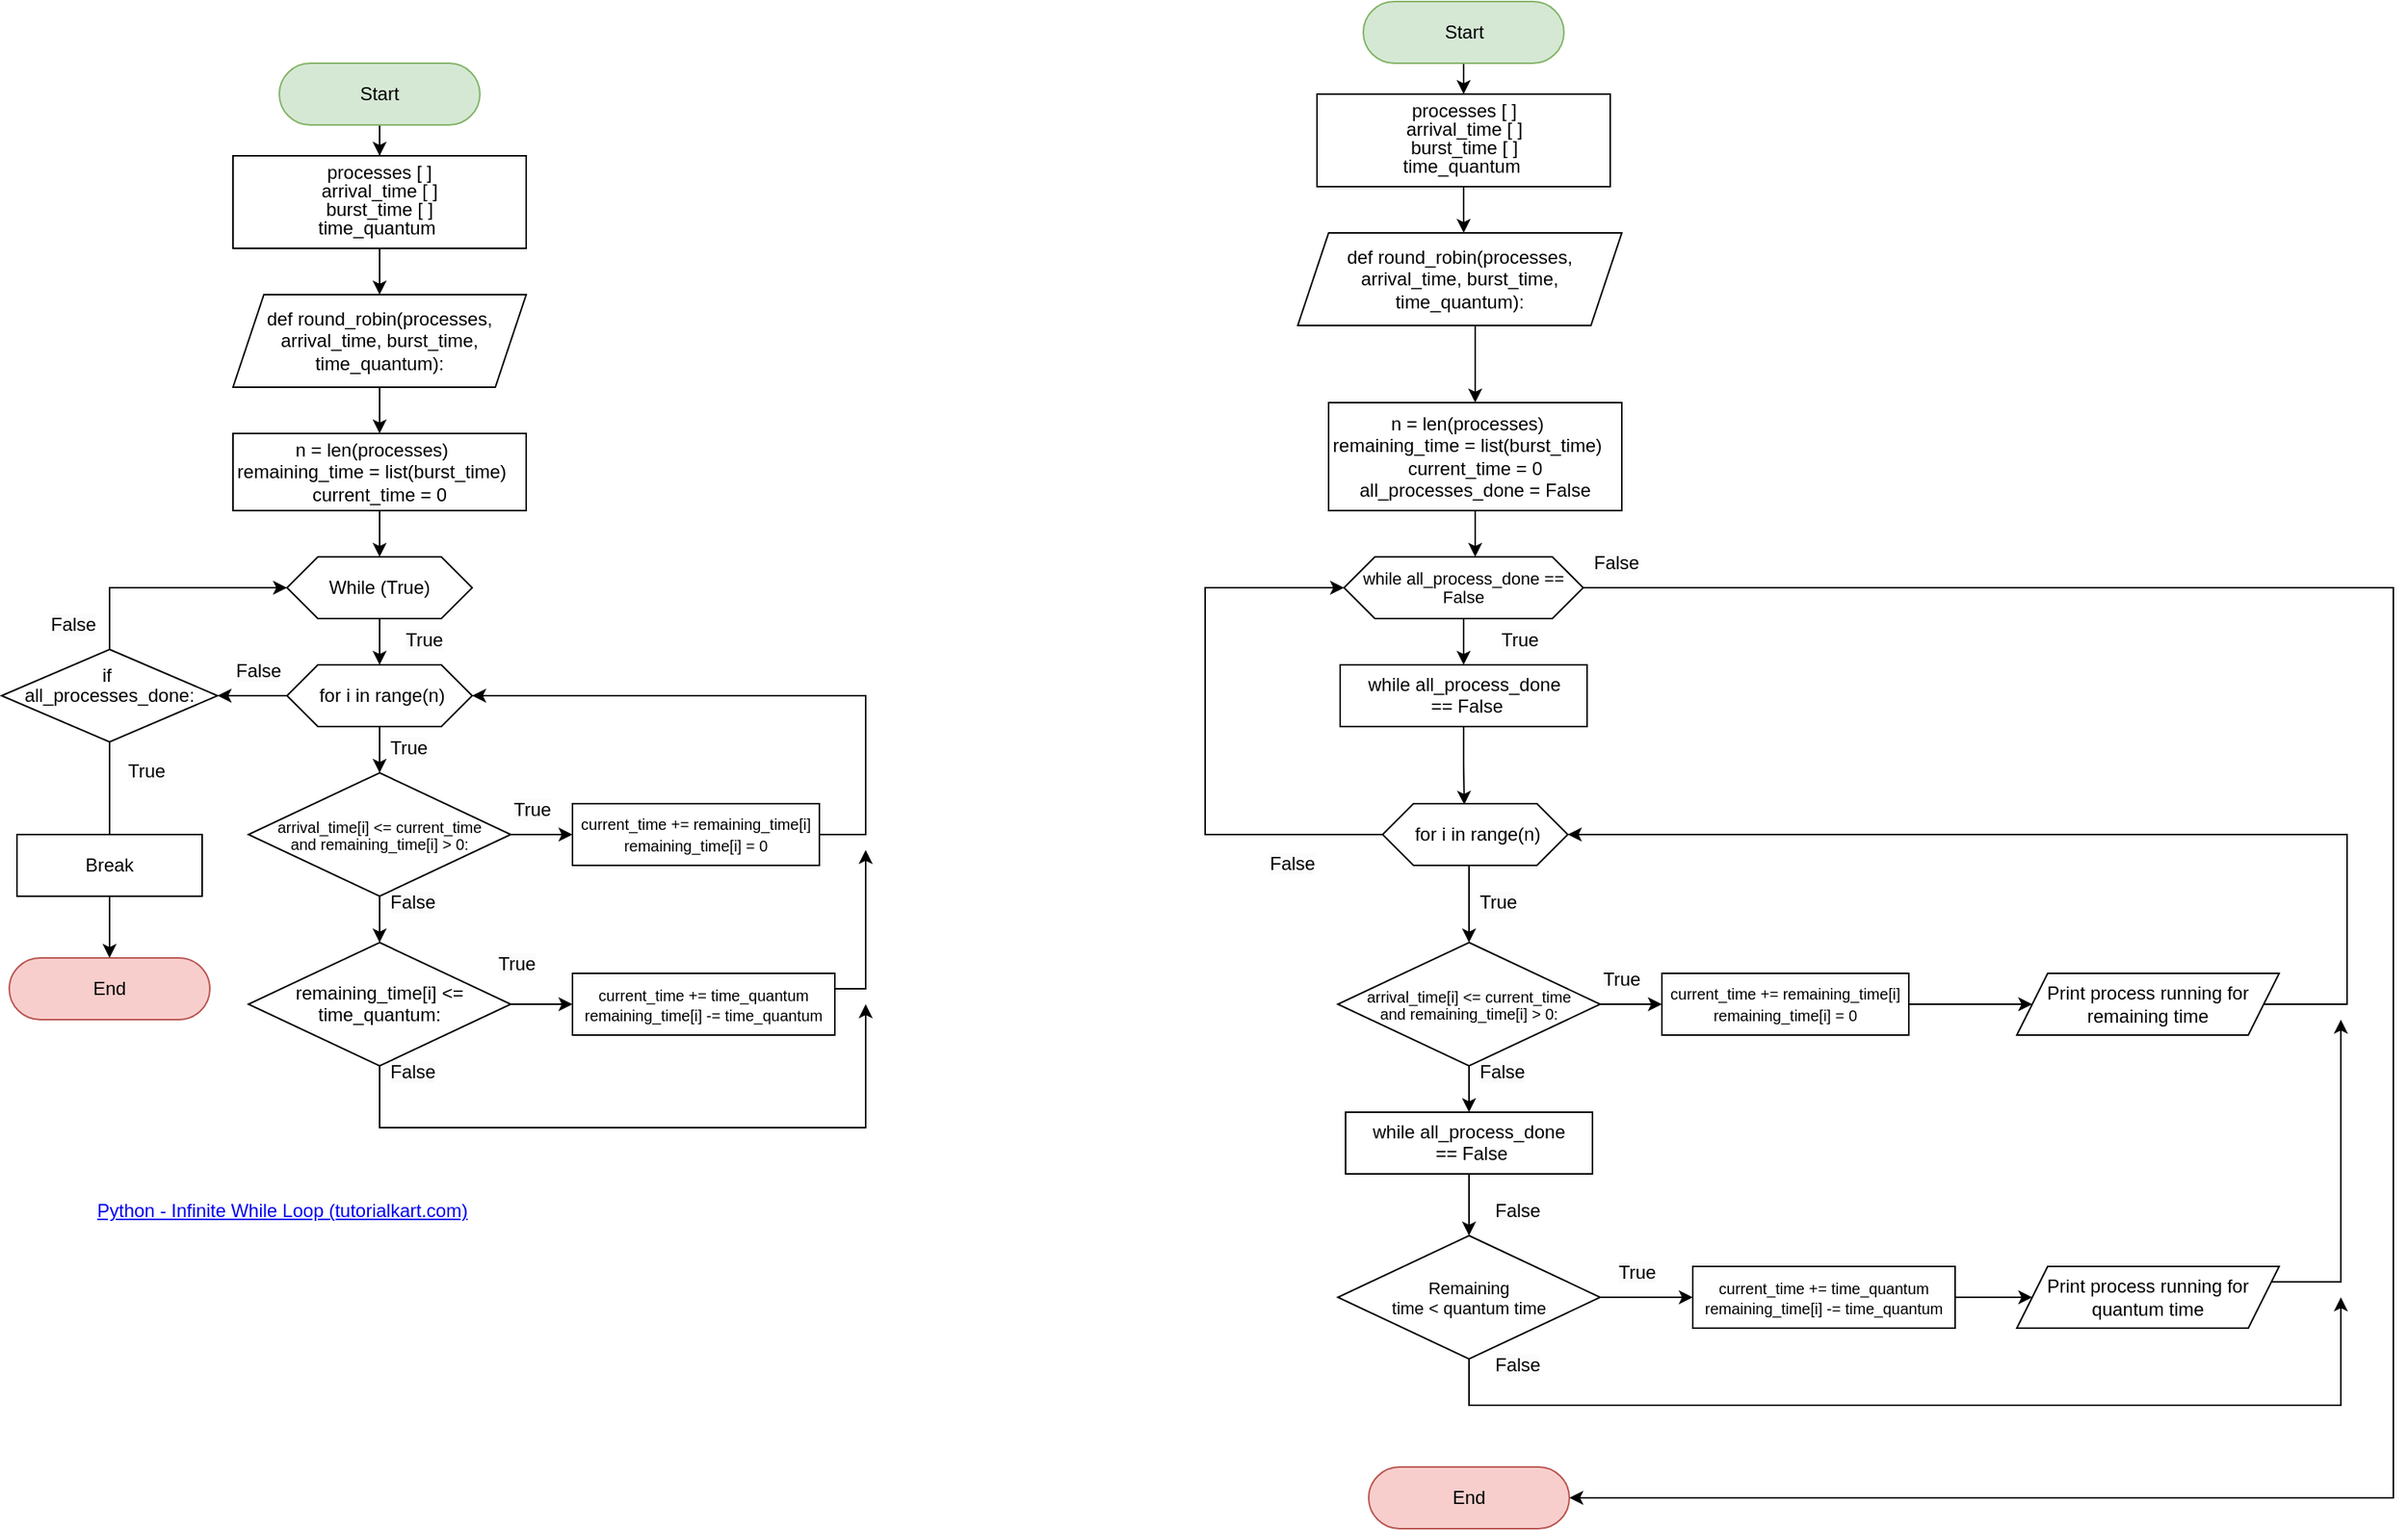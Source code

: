<mxfile version="22.1.5" type="github">
  <diagram name="Page-1" id="GzDkK3Wdm-paOA56kU2o">
    <mxGraphModel dx="808" dy="433" grid="1" gridSize="10" guides="1" tooltips="1" connect="1" arrows="1" fold="1" page="1" pageScale="1" pageWidth="827" pageHeight="1169" math="0" shadow="0">
      <root>
        <mxCell id="0" />
        <mxCell id="1" parent="0" />
        <mxCell id="nh16xZnF35ZIOP_AyppK-23" value="" style="edgeStyle=orthogonalEdgeStyle;rounded=0;orthogonalLoop=1;jettySize=auto;html=1;entryX=0.5;entryY=0;entryDx=0;entryDy=0;" parent="1" source="nh16xZnF35ZIOP_AyppK-1" target="nh16xZnF35ZIOP_AyppK-2" edge="1">
          <mxGeometry relative="1" as="geometry" />
        </mxCell>
        <mxCell id="nh16xZnF35ZIOP_AyppK-1" value="Start" style="rounded=1;whiteSpace=wrap;html=1;arcSize=50;fillColor=#d5e8d4;strokeColor=#82b366;" parent="1" vertex="1">
          <mxGeometry x="230" y="140" width="130" height="40" as="geometry" />
        </mxCell>
        <mxCell id="nh16xZnF35ZIOP_AyppK-25" value="" style="edgeStyle=orthogonalEdgeStyle;rounded=0;orthogonalLoop=1;jettySize=auto;html=1;" parent="1" source="nh16xZnF35ZIOP_AyppK-2" target="nh16xZnF35ZIOP_AyppK-3" edge="1">
          <mxGeometry relative="1" as="geometry" />
        </mxCell>
        <mxCell id="nh16xZnF35ZIOP_AyppK-2" value="&lt;p style=&quot;line-height: 0%;&quot; align=&quot;center&quot; class=&quot;MsoNormal&quot;&gt;processes [ ]&lt;/p&gt;&lt;p style=&quot;line-height: 0%;&quot; align=&quot;center&quot; class=&quot;MsoNormal&quot;&gt;arrival_time [ ]&lt;/p&gt;&lt;p style=&quot;line-height: 0%;&quot; align=&quot;center&quot; class=&quot;MsoNormal&quot;&gt;burst_time [ ]&lt;/p&gt;&lt;p style=&quot;line-height: 0%;&quot; align=&quot;center&quot; class=&quot;MsoNormal&quot;&gt;time_quantum&amp;nbsp;&lt;/p&gt;&lt;div style=&quot;line-height: 0%;&quot;&gt;&lt;br&gt;&lt;/div&gt;" style="rounded=0;whiteSpace=wrap;html=1;" parent="1" vertex="1">
          <mxGeometry x="200" y="200" width="190" height="60" as="geometry" />
        </mxCell>
        <mxCell id="nh16xZnF35ZIOP_AyppK-28" style="edgeStyle=orthogonalEdgeStyle;rounded=0;orthogonalLoop=1;jettySize=auto;html=1;entryX=0.5;entryY=0;entryDx=0;entryDy=0;" parent="1" source="nh16xZnF35ZIOP_AyppK-3" target="nh16xZnF35ZIOP_AyppK-4" edge="1">
          <mxGeometry relative="1" as="geometry" />
        </mxCell>
        <mxCell id="nh16xZnF35ZIOP_AyppK-3" value="&lt;p align=&quot;center&quot; class=&quot;MsoNormal&quot;&gt;def round_robin(processes, arrival_time, burst_time, time_quantum):&lt;/p&gt;" style="shape=parallelogram;perimeter=parallelogramPerimeter;whiteSpace=wrap;html=1;fixedSize=1;" parent="1" vertex="1">
          <mxGeometry x="200" y="290" width="190" height="60" as="geometry" />
        </mxCell>
        <mxCell id="nh16xZnF35ZIOP_AyppK-29" style="edgeStyle=orthogonalEdgeStyle;rounded=0;orthogonalLoop=1;jettySize=auto;html=1;" parent="1" source="nh16xZnF35ZIOP_AyppK-4" target="nh16xZnF35ZIOP_AyppK-6" edge="1">
          <mxGeometry relative="1" as="geometry" />
        </mxCell>
        <mxCell id="nh16xZnF35ZIOP_AyppK-4" value="&lt;p align=&quot;center&quot; class=&quot;MsoNormal&quot;&gt;n = len(processes)&lt;span style=&quot;background-color: initial;&quot;&gt;&amp;nbsp; &amp;nbsp; remaining_time = list(burst_time)&lt;/span&gt;&lt;span style=&quot;background-color: initial;&quot;&gt;&amp;nbsp; &amp;nbsp; current_time = 0&lt;/span&gt;&lt;/p&gt;" style="rounded=0;whiteSpace=wrap;html=1;" parent="1" vertex="1">
          <mxGeometry x="200" y="380" width="190" height="50" as="geometry" />
        </mxCell>
        <mxCell id="nh16xZnF35ZIOP_AyppK-31" style="edgeStyle=orthogonalEdgeStyle;rounded=0;orthogonalLoop=1;jettySize=auto;html=1;entryX=0.5;entryY=0;entryDx=0;entryDy=0;" parent="1" source="nh16xZnF35ZIOP_AyppK-6" target="nh16xZnF35ZIOP_AyppK-7" edge="1">
          <mxGeometry relative="1" as="geometry" />
        </mxCell>
        <mxCell id="nh16xZnF35ZIOP_AyppK-6" value="While (True)" style="shape=hexagon;perimeter=hexagonPerimeter2;whiteSpace=wrap;html=1;fixedSize=1;" parent="1" vertex="1">
          <mxGeometry x="235" y="460" width="120" height="40" as="geometry" />
        </mxCell>
        <mxCell id="nh16xZnF35ZIOP_AyppK-18" value="" style="edgeStyle=orthogonalEdgeStyle;rounded=0;orthogonalLoop=1;jettySize=auto;html=1;" parent="1" source="nh16xZnF35ZIOP_AyppK-7" target="nh16xZnF35ZIOP_AyppK-17" edge="1">
          <mxGeometry relative="1" as="geometry" />
        </mxCell>
        <mxCell id="nh16xZnF35ZIOP_AyppK-33" style="edgeStyle=orthogonalEdgeStyle;rounded=0;orthogonalLoop=1;jettySize=auto;html=1;entryX=0.5;entryY=0;entryDx=0;entryDy=0;" parent="1" source="nh16xZnF35ZIOP_AyppK-7" target="nh16xZnF35ZIOP_AyppK-9" edge="1">
          <mxGeometry relative="1" as="geometry" />
        </mxCell>
        <mxCell id="nh16xZnF35ZIOP_AyppK-7" value="&amp;nbsp;for i in range(n)" style="shape=hexagon;perimeter=hexagonPerimeter2;whiteSpace=wrap;html=1;fixedSize=1;" parent="1" vertex="1">
          <mxGeometry x="235" y="530" width="120" height="40" as="geometry" />
        </mxCell>
        <mxCell id="nh16xZnF35ZIOP_AyppK-19" value="" style="edgeStyle=orthogonalEdgeStyle;rounded=0;orthogonalLoop=1;jettySize=auto;html=1;" parent="1" source="nh16xZnF35ZIOP_AyppK-9" target="nh16xZnF35ZIOP_AyppK-16" edge="1">
          <mxGeometry relative="1" as="geometry" />
        </mxCell>
        <mxCell id="nh16xZnF35ZIOP_AyppK-36" value="" style="edgeStyle=orthogonalEdgeStyle;rounded=0;orthogonalLoop=1;jettySize=auto;html=1;" parent="1" source="nh16xZnF35ZIOP_AyppK-9" target="nh16xZnF35ZIOP_AyppK-11" edge="1">
          <mxGeometry relative="1" as="geometry" />
        </mxCell>
        <mxCell id="nh16xZnF35ZIOP_AyppK-9" value="&lt;p style=&quot;line-height: 10%; font-size: 10px;&quot; class=&quot;MsoNormal&quot;&gt;&lt;font style=&quot;font-size: 10px;&quot;&gt;arrival_time[&lt;span style=&quot;background-color: initial;&quot;&gt;i] &amp;lt;= current_time&lt;/span&gt;&lt;/font&gt;&lt;/p&gt;&lt;p style=&quot;line-height: 10%; font-size: 10px;&quot; class=&quot;MsoNormal&quot;&gt;&lt;font style=&quot;font-size: 10px;&quot;&gt;and re&lt;span style=&quot;background-color: initial;&quot;&gt;maining_time[i] &amp;gt; 0:&lt;/span&gt;&lt;/font&gt;&lt;/p&gt;" style="rhombus;whiteSpace=wrap;html=1;rounded=0;shadow=0;align=center;" parent="1" vertex="1">
          <mxGeometry x="210" y="600" width="170" height="80" as="geometry" />
        </mxCell>
        <mxCell id="nh16xZnF35ZIOP_AyppK-20" value="" style="edgeStyle=orthogonalEdgeStyle;rounded=0;orthogonalLoop=1;jettySize=auto;html=1;" parent="1" source="nh16xZnF35ZIOP_AyppK-11" target="nh16xZnF35ZIOP_AyppK-15" edge="1">
          <mxGeometry relative="1" as="geometry" />
        </mxCell>
        <mxCell id="tXyMa349fQZosZSXfKXh-4" style="edgeStyle=orthogonalEdgeStyle;rounded=0;orthogonalLoop=1;jettySize=auto;html=1;" parent="1" source="nh16xZnF35ZIOP_AyppK-11" edge="1">
          <mxGeometry relative="1" as="geometry">
            <mxPoint x="610" y="750" as="targetPoint" />
            <Array as="points">
              <mxPoint x="295" y="830" />
              <mxPoint x="610" y="830" />
            </Array>
          </mxGeometry>
        </mxCell>
        <mxCell id="nh16xZnF35ZIOP_AyppK-11" value="&lt;p style=&quot;line-height: 110%;&quot; align=&quot;center&quot; class=&quot;MsoNormal&quot;&gt;remaining_time[i] &amp;lt;= time_quantum:&lt;br&gt;&lt;/p&gt;" style="rhombus;whiteSpace=wrap;html=1;rounded=0;shadow=0;align=center;" parent="1" vertex="1">
          <mxGeometry x="210" y="710" width="170" height="80" as="geometry" />
        </mxCell>
        <mxCell id="nh16xZnF35ZIOP_AyppK-38" style="edgeStyle=orthogonalEdgeStyle;rounded=0;orthogonalLoop=1;jettySize=auto;html=1;" parent="1" source="nh16xZnF35ZIOP_AyppK-15" edge="1">
          <mxGeometry relative="1" as="geometry">
            <mxPoint x="610" y="650" as="targetPoint" />
            <Array as="points">
              <mxPoint x="610" y="740" />
            </Array>
          </mxGeometry>
        </mxCell>
        <mxCell id="nh16xZnF35ZIOP_AyppK-15" value="&lt;p style=&quot;line-height: 30%; font-size: 10px;&quot; align=&quot;center&quot; class=&quot;MsoNormal&quot;&gt;&lt;font style=&quot;font-size: 10px;&quot;&gt;current_time += time_quantum&lt;/font&gt;&lt;/p&gt;&lt;p style=&quot;line-height: 30%; font-size: 10px;&quot; align=&quot;center&quot; class=&quot;MsoNormal&quot;&gt;&lt;span style=&quot;background-color: initial;&quot;&gt;&lt;font style=&quot;font-size: 10px;&quot;&gt;remaining_time[i] -= time_quantum&lt;/font&gt;&lt;/span&gt;&lt;/p&gt;" style="rounded=0;whiteSpace=wrap;html=1;" parent="1" vertex="1">
          <mxGeometry x="420" y="730" width="170" height="40" as="geometry" />
        </mxCell>
        <mxCell id="nh16xZnF35ZIOP_AyppK-37" style="edgeStyle=orthogonalEdgeStyle;rounded=0;orthogonalLoop=1;jettySize=auto;html=1;entryX=1;entryY=0.5;entryDx=0;entryDy=0;" parent="1" source="nh16xZnF35ZIOP_AyppK-16" target="nh16xZnF35ZIOP_AyppK-7" edge="1">
          <mxGeometry relative="1" as="geometry">
            <Array as="points">
              <mxPoint x="610" y="640" />
              <mxPoint x="610" y="550" />
            </Array>
          </mxGeometry>
        </mxCell>
        <mxCell id="nh16xZnF35ZIOP_AyppK-16" value="&lt;p style=&quot;line-height: 10%;&quot; class=&quot;MsoNormal&quot;&gt;&lt;font style=&quot;font-size: 10px;&quot;&gt;current_time += remaining_time[i]&lt;/font&gt;&lt;/p&gt;&lt;p style=&quot;line-height: 10%;&quot; class=&quot;MsoNormal&quot;&gt;&lt;font style=&quot;font-size: 10px;&quot;&gt;remaining_time[i] = 0&lt;/font&gt;&lt;/p&gt;" style="rounded=0;whiteSpace=wrap;html=1;align=center;perimeterSpacing=0;" parent="1" vertex="1">
          <mxGeometry x="420" y="620" width="160" height="40" as="geometry" />
        </mxCell>
        <mxCell id="nh16xZnF35ZIOP_AyppK-43" style="edgeStyle=orthogonalEdgeStyle;rounded=0;orthogonalLoop=1;jettySize=auto;html=1;exitX=0.5;exitY=0;exitDx=0;exitDy=0;entryX=0;entryY=0.5;entryDx=0;entryDy=0;" parent="1" source="nh16xZnF35ZIOP_AyppK-17" target="nh16xZnF35ZIOP_AyppK-6" edge="1">
          <mxGeometry relative="1" as="geometry">
            <mxPoint x="160" y="445" as="targetPoint" />
            <mxPoint x="120.0" y="515" as="sourcePoint" />
            <Array as="points">
              <mxPoint x="120" y="480" />
            </Array>
          </mxGeometry>
        </mxCell>
        <mxCell id="nh16xZnF35ZIOP_AyppK-45" value="" style="edgeStyle=orthogonalEdgeStyle;rounded=0;orthogonalLoop=1;jettySize=auto;html=1;" parent="1" source="nh16xZnF35ZIOP_AyppK-17" edge="1">
          <mxGeometry relative="1" as="geometry">
            <mxPoint x="120" y="670" as="targetPoint" />
          </mxGeometry>
        </mxCell>
        <mxCell id="nh16xZnF35ZIOP_AyppK-17" value="&lt;p style=&quot;line-height: 10%;&quot; class=&quot;MsoNormal&quot;&gt;&lt;font style=&quot;font-size: 12px;&quot;&gt;if&amp;nbsp;&lt;/font&gt;&lt;/p&gt;&lt;p style=&quot;line-height: 10%;&quot; class=&quot;MsoNormal&quot;&gt;&lt;font style=&quot;font-size: 12px;&quot;&gt;all_processes_done:&lt;/font&gt;&lt;br&gt;&lt;/p&gt;&lt;p style=&quot;line-height: 10%;&quot; class=&quot;MsoNormal&quot;&gt;&lt;font style=&quot;font-size: 12px;&quot;&gt;&lt;br&gt;&lt;/font&gt;&lt;/p&gt;" style="rhombus;whiteSpace=wrap;html=1;rounded=0;shadow=0;align=center;" parent="1" vertex="1">
          <mxGeometry x="50" y="520" width="140" height="60" as="geometry" />
        </mxCell>
        <mxCell id="nh16xZnF35ZIOP_AyppK-46" value="End" style="rounded=1;whiteSpace=wrap;html=1;arcSize=50;fillColor=#f8cecc;strokeColor=#b85450;" parent="1" vertex="1">
          <mxGeometry x="55" y="720" width="130" height="40" as="geometry" />
        </mxCell>
        <mxCell id="tXyMa349fQZosZSXfKXh-1" value="&lt;span style=&quot;color: rgb(0, 0, 0); font-family: Helvetica; font-size: 12px; font-style: normal; font-variant-ligatures: normal; font-variant-caps: normal; font-weight: 400; letter-spacing: normal; orphans: 2; text-align: center; text-indent: 0px; text-transform: none; widows: 2; word-spacing: 0px; -webkit-text-stroke-width: 0px; background-color: rgb(251, 251, 251); text-decoration-thickness: initial; text-decoration-style: initial; text-decoration-color: initial; float: none; display: inline !important;&quot;&gt;True&lt;/span&gt;" style="text;whiteSpace=wrap;html=1;" parent="1" vertex="1">
          <mxGeometry x="300" y="570" width="30" height="30" as="geometry" />
        </mxCell>
        <mxCell id="tXyMa349fQZosZSXfKXh-2" value="&lt;span style=&quot;color: rgb(0, 0, 0); font-family: Helvetica; font-size: 12px; font-style: normal; font-variant-ligatures: normal; font-variant-caps: normal; font-weight: 400; letter-spacing: normal; orphans: 2; text-align: center; text-indent: 0px; text-transform: none; widows: 2; word-spacing: 0px; -webkit-text-stroke-width: 0px; background-color: rgb(251, 251, 251); text-decoration-thickness: initial; text-decoration-style: initial; text-decoration-color: initial; float: none; display: inline !important;&quot;&gt;False&lt;/span&gt;" style="text;whiteSpace=wrap;html=1;" parent="1" vertex="1">
          <mxGeometry x="200" y="520" width="30" height="30" as="geometry" />
        </mxCell>
        <mxCell id="tXyMa349fQZosZSXfKXh-3" value="&lt;span style=&quot;color: rgb(0, 0, 0); font-family: Helvetica; font-size: 12px; font-style: normal; font-variant-ligatures: normal; font-variant-caps: normal; font-weight: 400; letter-spacing: normal; orphans: 2; text-align: center; text-indent: 0px; text-transform: none; widows: 2; word-spacing: 0px; -webkit-text-stroke-width: 0px; background-color: rgb(251, 251, 251); text-decoration-thickness: initial; text-decoration-style: initial; text-decoration-color: initial; float: none; display: inline !important;&quot;&gt;True&lt;/span&gt;" style="text;whiteSpace=wrap;html=1;" parent="1" vertex="1">
          <mxGeometry x="380" y="610" width="30" height="30" as="geometry" />
        </mxCell>
        <mxCell id="tXyMa349fQZosZSXfKXh-5" value="&lt;span style=&quot;color: rgb(0, 0, 0); font-family: Helvetica; font-size: 12px; font-style: normal; font-variant-ligatures: normal; font-variant-caps: normal; font-weight: 400; letter-spacing: normal; orphans: 2; text-align: center; text-indent: 0px; text-transform: none; widows: 2; word-spacing: 0px; -webkit-text-stroke-width: 0px; background-color: rgb(251, 251, 251); text-decoration-thickness: initial; text-decoration-style: initial; text-decoration-color: initial; float: none; display: inline !important;&quot;&gt;True&lt;/span&gt;" style="text;whiteSpace=wrap;html=1;" parent="1" vertex="1">
          <mxGeometry x="370" y="710" width="30" height="30" as="geometry" />
        </mxCell>
        <mxCell id="tXyMa349fQZosZSXfKXh-6" value="&lt;span style=&quot;color: rgb(0, 0, 0); font-family: Helvetica; font-size: 12px; font-style: normal; font-variant-ligatures: normal; font-variant-caps: normal; font-weight: 400; letter-spacing: normal; orphans: 2; text-align: center; text-indent: 0px; text-transform: none; widows: 2; word-spacing: 0px; -webkit-text-stroke-width: 0px; background-color: rgb(251, 251, 251); text-decoration-thickness: initial; text-decoration-style: initial; text-decoration-color: initial; float: none; display: inline !important;&quot;&gt;True&lt;/span&gt;" style="text;whiteSpace=wrap;html=1;" parent="1" vertex="1">
          <mxGeometry x="130" y="585" width="30" height="30" as="geometry" />
        </mxCell>
        <mxCell id="tXyMa349fQZosZSXfKXh-11" value="&lt;span style=&quot;color: rgb(0, 0, 0); font-family: Helvetica; font-size: 12px; font-style: normal; font-variant-ligatures: normal; font-variant-caps: normal; font-weight: 400; letter-spacing: normal; orphans: 2; text-align: center; text-indent: 0px; text-transform: none; widows: 2; word-spacing: 0px; -webkit-text-stroke-width: 0px; background-color: rgb(251, 251, 251); text-decoration-thickness: initial; text-decoration-style: initial; text-decoration-color: initial; float: none; display: inline !important;&quot;&gt;False&lt;/span&gt;" style="text;whiteSpace=wrap;html=1;" parent="1" vertex="1">
          <mxGeometry x="300" y="670" width="30" height="30" as="geometry" />
        </mxCell>
        <mxCell id="tXyMa349fQZosZSXfKXh-12" value="&lt;span style=&quot;color: rgb(0, 0, 0); font-family: Helvetica; font-size: 12px; font-style: normal; font-variant-ligatures: normal; font-variant-caps: normal; font-weight: 400; letter-spacing: normal; orphans: 2; text-align: center; text-indent: 0px; text-transform: none; widows: 2; word-spacing: 0px; -webkit-text-stroke-width: 0px; background-color: rgb(251, 251, 251); text-decoration-thickness: initial; text-decoration-style: initial; text-decoration-color: initial; float: none; display: inline !important;&quot;&gt;False&lt;/span&gt;" style="text;whiteSpace=wrap;html=1;" parent="1" vertex="1">
          <mxGeometry x="300" y="780" width="30" height="30" as="geometry" />
        </mxCell>
        <mxCell id="tXyMa349fQZosZSXfKXh-13" value="&lt;span style=&quot;color: rgb(0, 0, 0); font-family: Helvetica; font-size: 12px; font-style: normal; font-variant-ligatures: normal; font-variant-caps: normal; font-weight: 400; letter-spacing: normal; orphans: 2; text-align: center; text-indent: 0px; text-transform: none; widows: 2; word-spacing: 0px; -webkit-text-stroke-width: 0px; background-color: rgb(251, 251, 251); text-decoration-thickness: initial; text-decoration-style: initial; text-decoration-color: initial; float: none; display: inline !important;&quot;&gt;False&lt;/span&gt;" style="text;whiteSpace=wrap;html=1;" parent="1" vertex="1">
          <mxGeometry x="80" y="490" width="30" height="30" as="geometry" />
        </mxCell>
        <mxCell id="tXyMa349fQZosZSXfKXh-14" value="&lt;span style=&quot;color: rgb(0, 0, 0); font-family: Helvetica; font-size: 12px; font-style: normal; font-variant-ligatures: normal; font-variant-caps: normal; font-weight: 400; letter-spacing: normal; orphans: 2; text-align: center; text-indent: 0px; text-transform: none; widows: 2; word-spacing: 0px; -webkit-text-stroke-width: 0px; background-color: rgb(251, 251, 251); text-decoration-thickness: initial; text-decoration-style: initial; text-decoration-color: initial; float: none; display: inline !important;&quot;&gt;True&lt;/span&gt;" style="text;whiteSpace=wrap;html=1;" parent="1" vertex="1">
          <mxGeometry x="310" y="500" width="30" height="30" as="geometry" />
        </mxCell>
        <mxCell id="tXyMa349fQZosZSXfKXh-18" value="" style="edgeStyle=orthogonalEdgeStyle;rounded=0;orthogonalLoop=1;jettySize=auto;html=1;entryX=0.5;entryY=0;entryDx=0;entryDy=0;" parent="1" source="tXyMa349fQZosZSXfKXh-19" target="tXyMa349fQZosZSXfKXh-21" edge="1">
          <mxGeometry relative="1" as="geometry" />
        </mxCell>
        <mxCell id="tXyMa349fQZosZSXfKXh-19" value="Start" style="rounded=1;whiteSpace=wrap;html=1;arcSize=50;fillColor=#d5e8d4;strokeColor=#82b366;" parent="1" vertex="1">
          <mxGeometry x="932.5" y="100" width="130" height="40" as="geometry" />
        </mxCell>
        <mxCell id="tXyMa349fQZosZSXfKXh-20" value="" style="edgeStyle=orthogonalEdgeStyle;rounded=0;orthogonalLoop=1;jettySize=auto;html=1;" parent="1" source="tXyMa349fQZosZSXfKXh-21" edge="1">
          <mxGeometry relative="1" as="geometry">
            <mxPoint x="997.553" y="250" as="targetPoint" />
          </mxGeometry>
        </mxCell>
        <mxCell id="tXyMa349fQZosZSXfKXh-21" value="&lt;p style=&quot;border-color: var(--border-color); line-height: 0px;&quot; align=&quot;center&quot; class=&quot;MsoNormal&quot;&gt;processes [ ]&lt;/p&gt;&lt;p style=&quot;border-color: var(--border-color); line-height: 0px;&quot; align=&quot;center&quot; class=&quot;MsoNormal&quot;&gt;arrival_time [ ]&lt;/p&gt;&lt;p style=&quot;border-color: var(--border-color); line-height: 0px;&quot; align=&quot;center&quot; class=&quot;MsoNormal&quot;&gt;burst_time [ ]&lt;/p&gt;&lt;p style=&quot;border-color: var(--border-color); line-height: 0px;&quot; align=&quot;center&quot; class=&quot;MsoNormal&quot;&gt;time_quantum&amp;nbsp;&lt;/p&gt;&lt;div style=&quot;border-color: var(--border-color); line-height: 0px;&quot;&gt;&lt;br style=&quot;border-color: var(--border-color);&quot;&gt;&lt;/div&gt;" style="rounded=0;whiteSpace=wrap;html=1;" parent="1" vertex="1">
          <mxGeometry x="902.5" y="160" width="190" height="60" as="geometry" />
        </mxCell>
        <mxCell id="tXyMa349fQZosZSXfKXh-22" style="edgeStyle=orthogonalEdgeStyle;rounded=0;orthogonalLoop=1;jettySize=auto;html=1;entryX=0.5;entryY=0;entryDx=0;entryDy=0;" parent="1" source="tXyMa349fQZosZSXfKXh-23" target="tXyMa349fQZosZSXfKXh-25" edge="1">
          <mxGeometry relative="1" as="geometry">
            <Array as="points">
              <mxPoint x="1005" y="330" />
              <mxPoint x="1005" y="330" />
            </Array>
          </mxGeometry>
        </mxCell>
        <mxCell id="tXyMa349fQZosZSXfKXh-23" value="def round_robin(processes, arrival_time, burst_time, time_quantum):" style="shape=parallelogram;perimeter=parallelogramPerimeter;whiteSpace=wrap;html=1;fixedSize=1;" parent="1" vertex="1">
          <mxGeometry x="890" y="250" width="210" height="60" as="geometry" />
        </mxCell>
        <mxCell id="tXyMa349fQZosZSXfKXh-24" style="edgeStyle=orthogonalEdgeStyle;rounded=0;orthogonalLoop=1;jettySize=auto;html=1;" parent="1" source="tXyMa349fQZosZSXfKXh-25" target="tXyMa349fQZosZSXfKXh-28" edge="1">
          <mxGeometry relative="1" as="geometry">
            <Array as="points">
              <mxPoint x="1005" y="450" />
              <mxPoint x="1005" y="450" />
            </Array>
          </mxGeometry>
        </mxCell>
        <mxCell id="tXyMa349fQZosZSXfKXh-25" value="n = len(processes)&amp;nbsp; &amp;nbsp; remaining_time = list(burst_time)&lt;span style=&quot;border-color: var(--border-color); background-color: initial;&quot;&gt;&amp;nbsp; &amp;nbsp; current_time = 0&lt;br&gt;&lt;/span&gt;all_processes_done = False" style="rounded=0;whiteSpace=wrap;html=1;" parent="1" vertex="1">
          <mxGeometry x="910" y="360" width="190" height="70" as="geometry" />
        </mxCell>
        <mxCell id="xRmKdXOhFgBqgiMm9Q0D-9" style="edgeStyle=orthogonalEdgeStyle;rounded=0;orthogonalLoop=1;jettySize=auto;html=1;entryX=1;entryY=0.5;entryDx=0;entryDy=0;exitX=1;exitY=0.5;exitDx=0;exitDy=0;" edge="1" parent="1" source="tXyMa349fQZosZSXfKXh-28" target="tXyMa349fQZosZSXfKXh-47">
          <mxGeometry relative="1" as="geometry">
            <mxPoint x="1109" y="490" as="sourcePoint" />
            <mxPoint x="1100" y="1080" as="targetPoint" />
            <Array as="points">
              <mxPoint x="1600" y="480" />
              <mxPoint x="1600" y="1070" />
            </Array>
          </mxGeometry>
        </mxCell>
        <mxCell id="xRmKdXOhFgBqgiMm9Q0D-22" value="" style="edgeStyle=orthogonalEdgeStyle;rounded=0;orthogonalLoop=1;jettySize=auto;html=1;" edge="1" parent="1" source="tXyMa349fQZosZSXfKXh-28" target="xRmKdXOhFgBqgiMm9Q0D-21">
          <mxGeometry relative="1" as="geometry" />
        </mxCell>
        <mxCell id="tXyMa349fQZosZSXfKXh-28" value="&lt;p style=&quot;line-height: 96%;&quot;&gt;&lt;font style=&quot;font-size: 11px;&quot;&gt;while all_process_done == False&lt;/font&gt;&lt;/p&gt;" style="shape=hexagon;perimeter=hexagonPerimeter2;whiteSpace=wrap;html=1;fixedSize=1;" parent="1" vertex="1">
          <mxGeometry x="920" y="460" width="155" height="40" as="geometry" />
        </mxCell>
        <mxCell id="tXyMa349fQZosZSXfKXh-30" style="edgeStyle=orthogonalEdgeStyle;rounded=0;orthogonalLoop=1;jettySize=auto;html=1;entryX=0.5;entryY=0;entryDx=0;entryDy=0;" parent="1" source="tXyMa349fQZosZSXfKXh-31" target="tXyMa349fQZosZSXfKXh-34" edge="1">
          <mxGeometry relative="1" as="geometry">
            <Array as="points">
              <mxPoint x="1001" y="680" />
              <mxPoint x="1001" y="680" />
            </Array>
          </mxGeometry>
        </mxCell>
        <mxCell id="tXyMa349fQZosZSXfKXh-31" value="&amp;nbsp;for i in range(n)" style="shape=hexagon;perimeter=hexagonPerimeter2;whiteSpace=wrap;html=1;fixedSize=1;" parent="1" vertex="1">
          <mxGeometry x="945" y="620" width="120" height="40" as="geometry" />
        </mxCell>
        <mxCell id="tXyMa349fQZosZSXfKXh-32" value="" style="edgeStyle=orthogonalEdgeStyle;rounded=0;orthogonalLoop=1;jettySize=auto;html=1;" parent="1" source="tXyMa349fQZosZSXfKXh-34" target="tXyMa349fQZosZSXfKXh-43" edge="1">
          <mxGeometry relative="1" as="geometry" />
        </mxCell>
        <mxCell id="xRmKdXOhFgBqgiMm9Q0D-16" value="" style="edgeStyle=orthogonalEdgeStyle;rounded=0;orthogonalLoop=1;jettySize=auto;html=1;" edge="1" parent="1" source="tXyMa349fQZosZSXfKXh-34" target="xRmKdXOhFgBqgiMm9Q0D-15">
          <mxGeometry relative="1" as="geometry" />
        </mxCell>
        <mxCell id="tXyMa349fQZosZSXfKXh-34" value="&lt;p style=&quot;border-color: var(--border-color); line-height: 1px; font-size: 10px;&quot; class=&quot;MsoNormal&quot;&gt;&lt;font style=&quot;border-color: var(--border-color);&quot;&gt;arrival_time[i] &amp;lt;= current_time&lt;/font&gt;&lt;/p&gt;&lt;p style=&quot;border-color: var(--border-color); line-height: 1px; font-size: 10px;&quot; class=&quot;MsoNormal&quot;&gt;&lt;font style=&quot;border-color: var(--border-color);&quot;&gt;and re&lt;span style=&quot;border-color: var(--border-color); background-color: initial;&quot;&gt;maining_time[i] &amp;gt; 0:&lt;/span&gt;&lt;/font&gt;&lt;/p&gt;" style="rhombus;whiteSpace=wrap;html=1;rounded=0;shadow=0;align=center;" parent="1" vertex="1">
          <mxGeometry x="916" y="710" width="170" height="80" as="geometry" />
        </mxCell>
        <mxCell id="tXyMa349fQZosZSXfKXh-35" value="" style="edgeStyle=orthogonalEdgeStyle;rounded=0;orthogonalLoop=1;jettySize=auto;html=1;" parent="1" source="tXyMa349fQZosZSXfKXh-37" target="tXyMa349fQZosZSXfKXh-40" edge="1">
          <mxGeometry relative="1" as="geometry" />
        </mxCell>
        <mxCell id="xRmKdXOhFgBqgiMm9Q0D-12" style="edgeStyle=orthogonalEdgeStyle;rounded=0;orthogonalLoop=1;jettySize=auto;html=1;" edge="1" parent="1" source="tXyMa349fQZosZSXfKXh-37">
          <mxGeometry relative="1" as="geometry">
            <mxPoint x="1566" y="940" as="targetPoint" />
            <Array as="points">
              <mxPoint x="1001" y="1010" />
              <mxPoint x="1566" y="1010" />
            </Array>
          </mxGeometry>
        </mxCell>
        <mxCell id="tXyMa349fQZosZSXfKXh-37" value="&lt;p style=&quot;line-height: 110%; font-size: 11px;&quot; align=&quot;center&quot; class=&quot;MsoNormal&quot;&gt;Remaining&lt;br&gt;time &amp;lt; quantum time&lt;/p&gt;" style="rhombus;whiteSpace=wrap;html=1;rounded=0;shadow=0;align=center;" parent="1" vertex="1">
          <mxGeometry x="916" y="900" width="170" height="80" as="geometry" />
        </mxCell>
        <mxCell id="xRmKdXOhFgBqgiMm9Q0D-5" value="" style="edgeStyle=orthogonalEdgeStyle;rounded=0;orthogonalLoop=1;jettySize=auto;html=1;" edge="1" parent="1" source="tXyMa349fQZosZSXfKXh-40" target="xRmKdXOhFgBqgiMm9Q0D-3">
          <mxGeometry relative="1" as="geometry" />
        </mxCell>
        <mxCell id="tXyMa349fQZosZSXfKXh-40" value="&lt;p style=&quot;line-height: 30%; font-size: 10px;&quot; align=&quot;center&quot; class=&quot;MsoNormal&quot;&gt;&lt;font style=&quot;font-size: 10px;&quot;&gt;current_time += time_quantum&lt;/font&gt;&lt;/p&gt;&lt;p style=&quot;line-height: 30%; font-size: 10px;&quot; align=&quot;center&quot; class=&quot;MsoNormal&quot;&gt;&lt;span style=&quot;background-color: initial;&quot;&gt;&lt;font style=&quot;font-size: 10px;&quot;&gt;remaining_time[i] -= time_quantum&lt;/font&gt;&lt;/span&gt;&lt;/p&gt;" style="rounded=0;whiteSpace=wrap;html=1;" parent="1" vertex="1">
          <mxGeometry x="1146" y="920" width="170" height="40" as="geometry" />
        </mxCell>
        <mxCell id="xRmKdXOhFgBqgiMm9Q0D-2" value="" style="edgeStyle=orthogonalEdgeStyle;rounded=0;orthogonalLoop=1;jettySize=auto;html=1;" edge="1" parent="1" source="tXyMa349fQZosZSXfKXh-43" target="xRmKdXOhFgBqgiMm9Q0D-1">
          <mxGeometry relative="1" as="geometry" />
        </mxCell>
        <mxCell id="tXyMa349fQZosZSXfKXh-43" value="&lt;p style=&quot;line-height: 10%;&quot; class=&quot;MsoNormal&quot;&gt;&lt;font style=&quot;font-size: 10px;&quot;&gt;current_time += remaining_time[i]&lt;/font&gt;&lt;/p&gt;&lt;p style=&quot;line-height: 10%;&quot; class=&quot;MsoNormal&quot;&gt;&lt;font style=&quot;font-size: 10px;&quot;&gt;remaining_time[i] = 0&lt;/font&gt;&lt;/p&gt;" style="rounded=0;whiteSpace=wrap;html=1;align=center;perimeterSpacing=0;" parent="1" vertex="1">
          <mxGeometry x="1126" y="730" width="160" height="40" as="geometry" />
        </mxCell>
        <mxCell id="tXyMa349fQZosZSXfKXh-44" style="edgeStyle=orthogonalEdgeStyle;rounded=0;orthogonalLoop=1;jettySize=auto;html=1;entryX=0;entryY=0.5;entryDx=0;entryDy=0;exitX=0;exitY=0.5;exitDx=0;exitDy=0;" parent="1" source="tXyMa349fQZosZSXfKXh-31" target="tXyMa349fQZosZSXfKXh-28" edge="1">
          <mxGeometry relative="1" as="geometry">
            <mxPoint x="870" y="445" as="targetPoint" />
            <mxPoint x="830" y="520" as="sourcePoint" />
            <Array as="points">
              <mxPoint x="945" y="640" />
              <mxPoint x="830" y="640" />
              <mxPoint x="830" y="480" />
            </Array>
          </mxGeometry>
        </mxCell>
        <mxCell id="tXyMa349fQZosZSXfKXh-47" value="End" style="rounded=1;whiteSpace=wrap;html=1;arcSize=50;fillColor=#f8cecc;strokeColor=#b85450;" parent="1" vertex="1">
          <mxGeometry x="936" y="1050" width="130" height="40" as="geometry" />
        </mxCell>
        <mxCell id="tXyMa349fQZosZSXfKXh-50" value="&lt;span style=&quot;color: rgb(0, 0, 0); font-family: Helvetica; font-size: 12px; font-style: normal; font-variant-ligatures: normal; font-variant-caps: normal; font-weight: 400; letter-spacing: normal; orphans: 2; text-align: center; text-indent: 0px; text-transform: none; widows: 2; word-spacing: 0px; -webkit-text-stroke-width: 0px; background-color: rgb(251, 251, 251); text-decoration-thickness: initial; text-decoration-style: initial; text-decoration-color: initial; float: none; display: inline !important;&quot;&gt;True&lt;/span&gt;" style="text;whiteSpace=wrap;html=1;" parent="1" vertex="1">
          <mxGeometry x="1006" y="670" width="30" height="30" as="geometry" />
        </mxCell>
        <mxCell id="tXyMa349fQZosZSXfKXh-51" value="&lt;span style=&quot;color: rgb(0, 0, 0); font-family: Helvetica; font-size: 12px; font-style: normal; font-variant-ligatures: normal; font-variant-caps: normal; font-weight: 400; letter-spacing: normal; orphans: 2; text-align: center; text-indent: 0px; text-transform: none; widows: 2; word-spacing: 0px; -webkit-text-stroke-width: 0px; background-color: rgb(251, 251, 251); text-decoration-thickness: initial; text-decoration-style: initial; text-decoration-color: initial; float: none; display: inline !important;&quot;&gt;False&lt;/span&gt;" style="text;whiteSpace=wrap;html=1;" parent="1" vertex="1">
          <mxGeometry x="1080" y="450" width="30" height="30" as="geometry" />
        </mxCell>
        <mxCell id="tXyMa349fQZosZSXfKXh-52" value="&lt;span style=&quot;color: rgb(0, 0, 0); font-family: Helvetica; font-size: 12px; font-style: normal; font-variant-ligatures: normal; font-variant-caps: normal; font-weight: 400; letter-spacing: normal; orphans: 2; text-align: center; text-indent: 0px; text-transform: none; widows: 2; word-spacing: 0px; -webkit-text-stroke-width: 0px; background-color: rgb(251, 251, 251); text-decoration-thickness: initial; text-decoration-style: initial; text-decoration-color: initial; float: none; display: inline !important;&quot;&gt;True&lt;/span&gt;" style="text;whiteSpace=wrap;html=1;" parent="1" vertex="1">
          <mxGeometry x="1086" y="720" width="30" height="30" as="geometry" />
        </mxCell>
        <mxCell id="tXyMa349fQZosZSXfKXh-53" value="&lt;span style=&quot;color: rgb(0, 0, 0); font-family: Helvetica; font-size: 12px; font-style: normal; font-variant-ligatures: normal; font-variant-caps: normal; font-weight: 400; letter-spacing: normal; orphans: 2; text-align: center; text-indent: 0px; text-transform: none; widows: 2; word-spacing: 0px; -webkit-text-stroke-width: 0px; background-color: rgb(251, 251, 251); text-decoration-thickness: initial; text-decoration-style: initial; text-decoration-color: initial; float: none; display: inline !important;&quot;&gt;True&lt;/span&gt;" style="text;whiteSpace=wrap;html=1;" parent="1" vertex="1">
          <mxGeometry x="1096" y="910" width="30" height="30" as="geometry" />
        </mxCell>
        <mxCell id="tXyMa349fQZosZSXfKXh-55" value="&lt;span style=&quot;color: rgb(0, 0, 0); font-family: Helvetica; font-size: 12px; font-style: normal; font-variant-ligatures: normal; font-variant-caps: normal; font-weight: 400; letter-spacing: normal; orphans: 2; text-align: center; text-indent: 0px; text-transform: none; widows: 2; word-spacing: 0px; -webkit-text-stroke-width: 0px; background-color: rgb(251, 251, 251); text-decoration-thickness: initial; text-decoration-style: initial; text-decoration-color: initial; float: none; display: inline !important;&quot;&gt;False&lt;/span&gt;" style="text;whiteSpace=wrap;html=1;" parent="1" vertex="1">
          <mxGeometry x="1006" y="780" width="30" height="30" as="geometry" />
        </mxCell>
        <mxCell id="tXyMa349fQZosZSXfKXh-56" value="&lt;span style=&quot;color: rgb(0, 0, 0); font-family: Helvetica; font-size: 12px; font-style: normal; font-variant-ligatures: normal; font-variant-caps: normal; font-weight: 400; letter-spacing: normal; orphans: 2; text-align: center; text-indent: 0px; text-transform: none; widows: 2; word-spacing: 0px; -webkit-text-stroke-width: 0px; background-color: rgb(251, 251, 251); text-decoration-thickness: initial; text-decoration-style: initial; text-decoration-color: initial; float: none; display: inline !important;&quot;&gt;False&lt;/span&gt;" style="text;whiteSpace=wrap;html=1;" parent="1" vertex="1">
          <mxGeometry x="1016" y="870" width="30" height="30" as="geometry" />
        </mxCell>
        <mxCell id="tXyMa349fQZosZSXfKXh-58" value="&lt;span style=&quot;color: rgb(0, 0, 0); font-family: Helvetica; font-size: 12px; font-style: normal; font-variant-ligatures: normal; font-variant-caps: normal; font-weight: 400; letter-spacing: normal; orphans: 2; text-align: center; text-indent: 0px; text-transform: none; widows: 2; word-spacing: 0px; -webkit-text-stroke-width: 0px; background-color: rgb(251, 251, 251); text-decoration-thickness: initial; text-decoration-style: initial; text-decoration-color: initial; float: none; display: inline !important;&quot;&gt;True&lt;/span&gt;" style="text;whiteSpace=wrap;html=1;" parent="1" vertex="1">
          <mxGeometry x="1020" y="500" width="30" height="30" as="geometry" />
        </mxCell>
        <mxCell id="tXyMa349fQZosZSXfKXh-60" value="&lt;a href=&quot;https://www.tutorialkart.com/python/python-while-loop/python-infinite-while-loop/#gsc.tab=0&quot;&gt;Python - Infinite While Loop (tutorialkart.com)&lt;/a&gt;" style="text;whiteSpace=wrap;html=1;" parent="1" vertex="1">
          <mxGeometry x="110" y="870" width="270" height="40" as="geometry" />
        </mxCell>
        <mxCell id="QGNbT5jObdTS1fF3FQh8-5" value="" style="edgeStyle=orthogonalEdgeStyle;rounded=0;orthogonalLoop=1;jettySize=auto;html=1;" parent="1" source="QGNbT5jObdTS1fF3FQh8-3" target="nh16xZnF35ZIOP_AyppK-46" edge="1">
          <mxGeometry relative="1" as="geometry" />
        </mxCell>
        <mxCell id="QGNbT5jObdTS1fF3FQh8-3" value="Break" style="rounded=0;whiteSpace=wrap;html=1;" parent="1" vertex="1">
          <mxGeometry x="60" y="640" width="120" height="40" as="geometry" />
        </mxCell>
        <mxCell id="xRmKdXOhFgBqgiMm9Q0D-6" style="edgeStyle=orthogonalEdgeStyle;rounded=0;orthogonalLoop=1;jettySize=auto;html=1;entryX=1;entryY=0.5;entryDx=0;entryDy=0;" edge="1" parent="1" source="xRmKdXOhFgBqgiMm9Q0D-1" target="tXyMa349fQZosZSXfKXh-31">
          <mxGeometry relative="1" as="geometry">
            <mxPoint x="1070" y="630" as="targetPoint" />
            <Array as="points">
              <mxPoint x="1570" y="750" />
              <mxPoint x="1570" y="640" />
            </Array>
          </mxGeometry>
        </mxCell>
        <mxCell id="xRmKdXOhFgBqgiMm9Q0D-1" value="Print process running for remaining time" style="shape=parallelogram;perimeter=parallelogramPerimeter;whiteSpace=wrap;html=1;fixedSize=1;" vertex="1" parent="1">
          <mxGeometry x="1356" y="730" width="170" height="40" as="geometry" />
        </mxCell>
        <mxCell id="xRmKdXOhFgBqgiMm9Q0D-7" style="edgeStyle=orthogonalEdgeStyle;rounded=0;orthogonalLoop=1;jettySize=auto;html=1;exitX=1;exitY=0.5;exitDx=0;exitDy=0;" edge="1" parent="1" source="xRmKdXOhFgBqgiMm9Q0D-3">
          <mxGeometry relative="1" as="geometry">
            <mxPoint x="1566" y="760" as="targetPoint" />
            <mxPoint x="1526" y="930" as="sourcePoint" />
            <Array as="points">
              <mxPoint x="1566" y="930" />
            </Array>
          </mxGeometry>
        </mxCell>
        <mxCell id="xRmKdXOhFgBqgiMm9Q0D-3" value="Print process running for quantum time" style="shape=parallelogram;perimeter=parallelogramPerimeter;whiteSpace=wrap;html=1;fixedSize=1;" vertex="1" parent="1">
          <mxGeometry x="1356" y="920" width="170" height="40" as="geometry" />
        </mxCell>
        <mxCell id="xRmKdXOhFgBqgiMm9Q0D-13" value="&lt;span style=&quot;color: rgb(0, 0, 0); font-family: Helvetica; font-size: 12px; font-style: normal; font-variant-ligatures: normal; font-variant-caps: normal; font-weight: 400; letter-spacing: normal; orphans: 2; text-align: center; text-indent: 0px; text-transform: none; widows: 2; word-spacing: 0px; -webkit-text-stroke-width: 0px; background-color: rgb(251, 251, 251); text-decoration-thickness: initial; text-decoration-style: initial; text-decoration-color: initial; float: none; display: inline !important;&quot;&gt;False&lt;/span&gt;" style="text;whiteSpace=wrap;html=1;" vertex="1" parent="1">
          <mxGeometry x="870" y="645" width="30" height="30" as="geometry" />
        </mxCell>
        <mxCell id="xRmKdXOhFgBqgiMm9Q0D-17" value="" style="edgeStyle=orthogonalEdgeStyle;rounded=0;orthogonalLoop=1;jettySize=auto;html=1;entryX=0.5;entryY=0;entryDx=0;entryDy=0;" edge="1" parent="1" source="xRmKdXOhFgBqgiMm9Q0D-15" target="tXyMa349fQZosZSXfKXh-37">
          <mxGeometry relative="1" as="geometry">
            <Array as="points" />
          </mxGeometry>
        </mxCell>
        <mxCell id="xRmKdXOhFgBqgiMm9Q0D-15" value="&lt;p style=&quot;line-height: 10%;&quot; class=&quot;MsoNormal&quot;&gt;while all_process_done&lt;/p&gt;&lt;p style=&quot;line-height: 10%;&quot; class=&quot;MsoNormal&quot;&gt;&amp;nbsp;== False&lt;br&gt;&lt;/p&gt;" style="rounded=0;whiteSpace=wrap;html=1;align=center;perimeterSpacing=0;" vertex="1" parent="1">
          <mxGeometry x="921" y="820" width="160" height="40" as="geometry" />
        </mxCell>
        <mxCell id="xRmKdXOhFgBqgiMm9Q0D-18" value="&lt;span style=&quot;color: rgb(0, 0, 0); font-family: Helvetica; font-size: 12px; font-style: normal; font-variant-ligatures: normal; font-variant-caps: normal; font-weight: 400; letter-spacing: normal; orphans: 2; text-align: center; text-indent: 0px; text-transform: none; widows: 2; word-spacing: 0px; -webkit-text-stroke-width: 0px; background-color: rgb(251, 251, 251); text-decoration-thickness: initial; text-decoration-style: initial; text-decoration-color: initial; float: none; display: inline !important;&quot;&gt;False&lt;/span&gt;" style="text;whiteSpace=wrap;html=1;" vertex="1" parent="1">
          <mxGeometry x="1016" y="970" width="30" height="30" as="geometry" />
        </mxCell>
        <mxCell id="xRmKdXOhFgBqgiMm9Q0D-21" value="&lt;p style=&quot;line-height: 10%;&quot; class=&quot;MsoNormal&quot;&gt;while all_process_done&lt;/p&gt;&lt;p style=&quot;line-height: 10%;&quot; class=&quot;MsoNormal&quot;&gt;&amp;nbsp;== False&lt;br&gt;&lt;/p&gt;" style="rounded=0;whiteSpace=wrap;html=1;align=center;perimeterSpacing=0;" vertex="1" parent="1">
          <mxGeometry x="917.5" y="530" width="160" height="40" as="geometry" />
        </mxCell>
        <mxCell id="xRmKdXOhFgBqgiMm9Q0D-24" style="edgeStyle=orthogonalEdgeStyle;rounded=0;orthogonalLoop=1;jettySize=auto;html=1;entryX=0.441;entryY=0.016;entryDx=0;entryDy=0;entryPerimeter=0;" edge="1" parent="1" source="xRmKdXOhFgBqgiMm9Q0D-21" target="tXyMa349fQZosZSXfKXh-31">
          <mxGeometry relative="1" as="geometry" />
        </mxCell>
      </root>
    </mxGraphModel>
  </diagram>
</mxfile>
